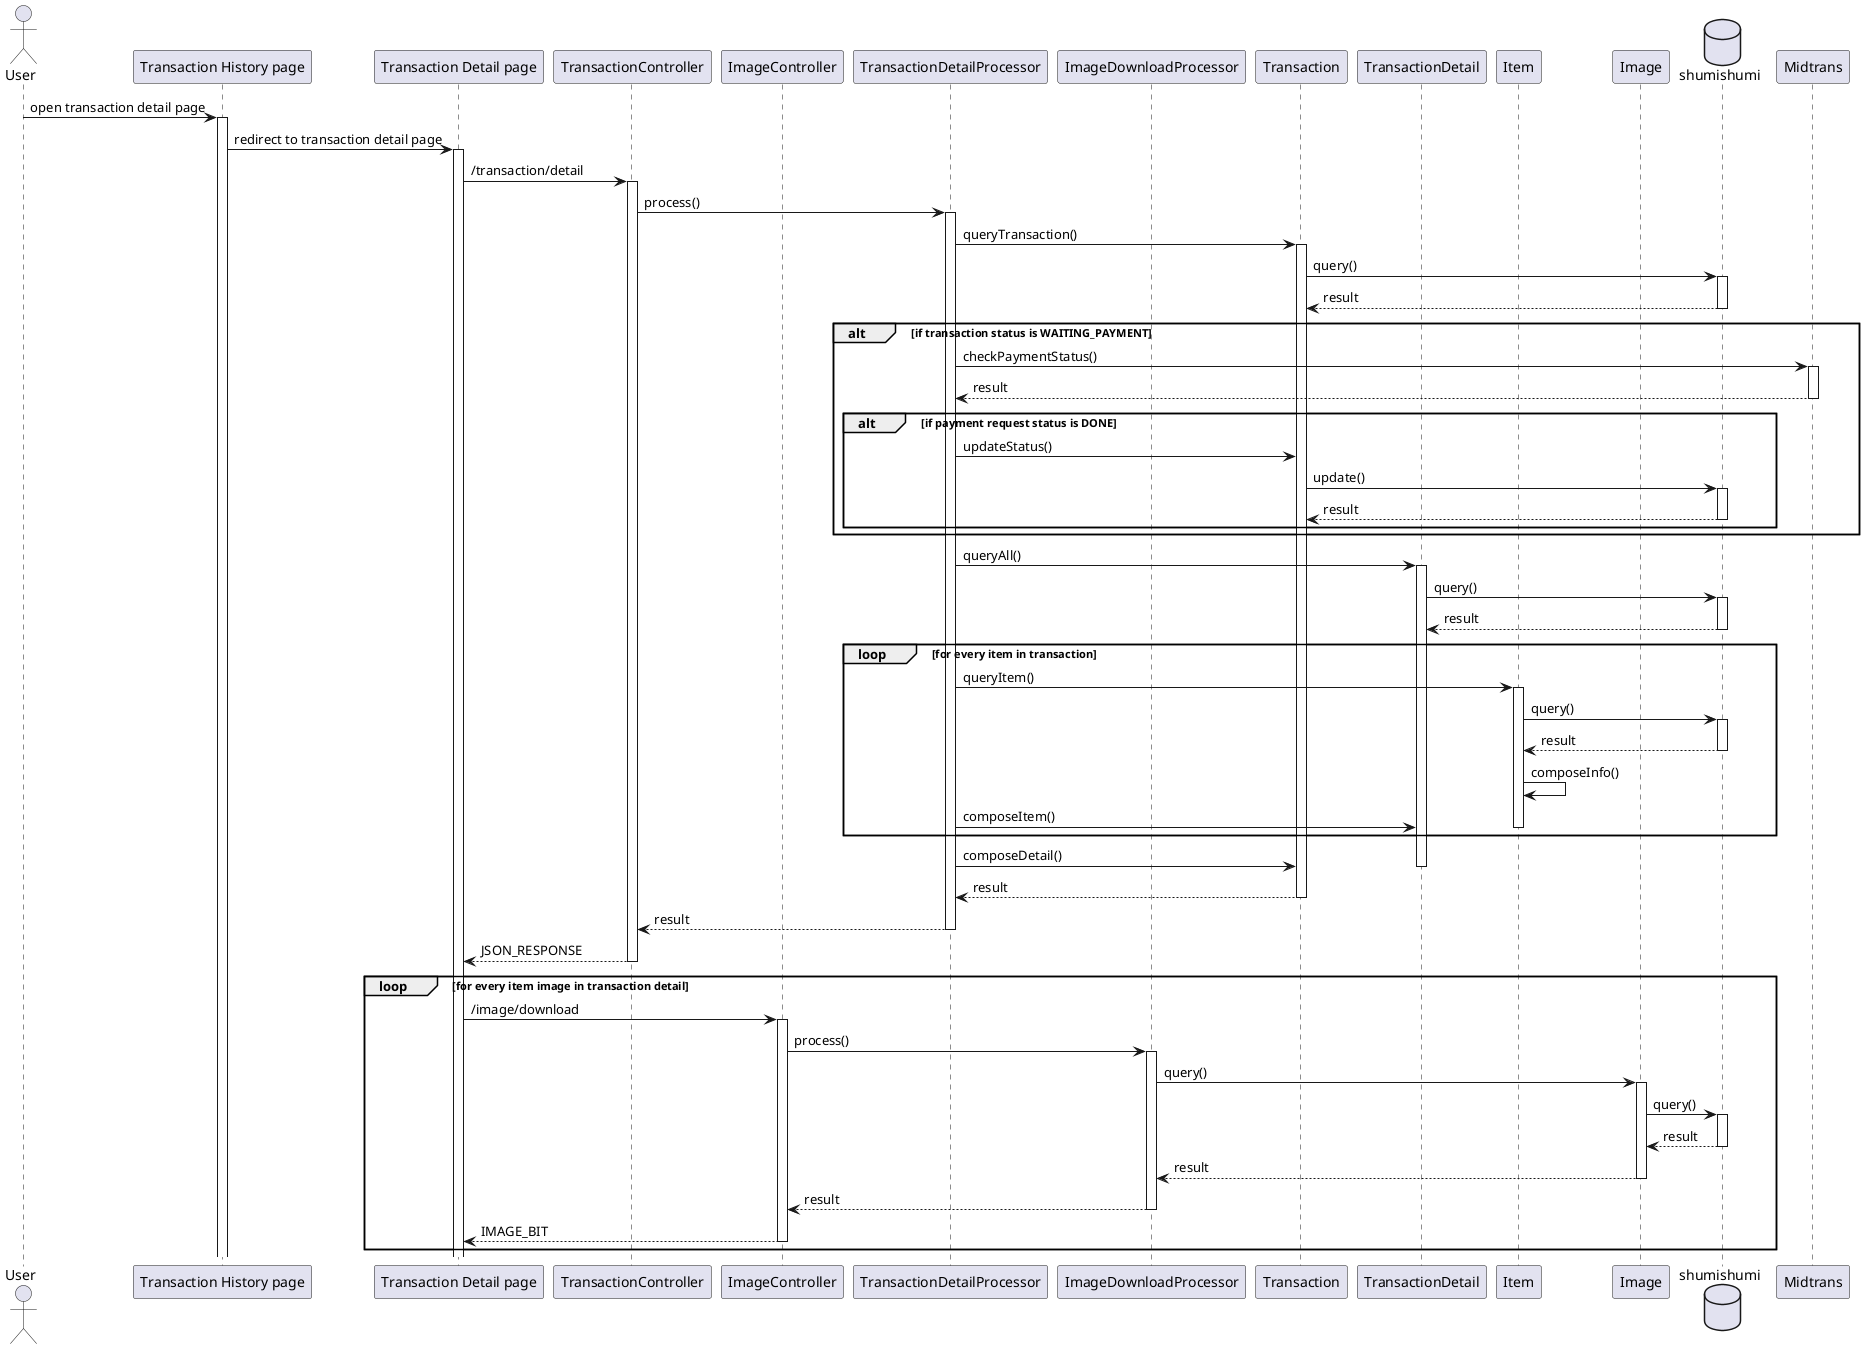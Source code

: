 @startuml template
'autonumber 1.1.1

actor User as u

' Box "front end"
participant "Transaction History page" as history
participant "Transaction Detail page" as detail
' end box

' Box "back end"
participant TransactionController as tc
participant ImageController as imc

participant "TransactionDetailProcessor" as proc
participant ImageDownloadProcessor as downproc

participant Transaction as trx
participant TransactionDetail as trxd
participant Item as im
participant Image as img
' end box

database shumishumi as db

participant Midtrans as mt

u -> history++ : open transaction detail page
history -> detail++ : redirect to transaction detail page
detail -> tc++ : /transaction/detail

tc -> proc++ : process()
proc -> trx++ : queryTransaction()
trx -> db++ : query()
return result
alt if transaction status is WAITING_PAYMENT
    proc -> mt++ : checkPaymentStatus()
    return result
    alt if payment request status is DONE
        proc -> trx : updateStatus()
        trx -> db++ : update()
        return result
    end
end

proc -> trxd++ : queryAll()
trxd -> db++ : query()
return result

loop for every item in transaction
    proc -> im++ : queryItem()
    im -> db++ : query()
    return result
    im -> im : composeInfo()
    proc -> trxd : composeItem()
    deactivate im
end

proc -> trx : composeDetail()
deactivate trxd
return result
return result
return JSON_RESPONSE

loop for every item image in transaction detail
    detail -> imc++ : /image/download
    imc -> downproc++ : process()
    downproc -> img++ : query()
    img -> db++ : query()
    return result
    return result
    return result
    return IMAGE_BIT
end

@enduml